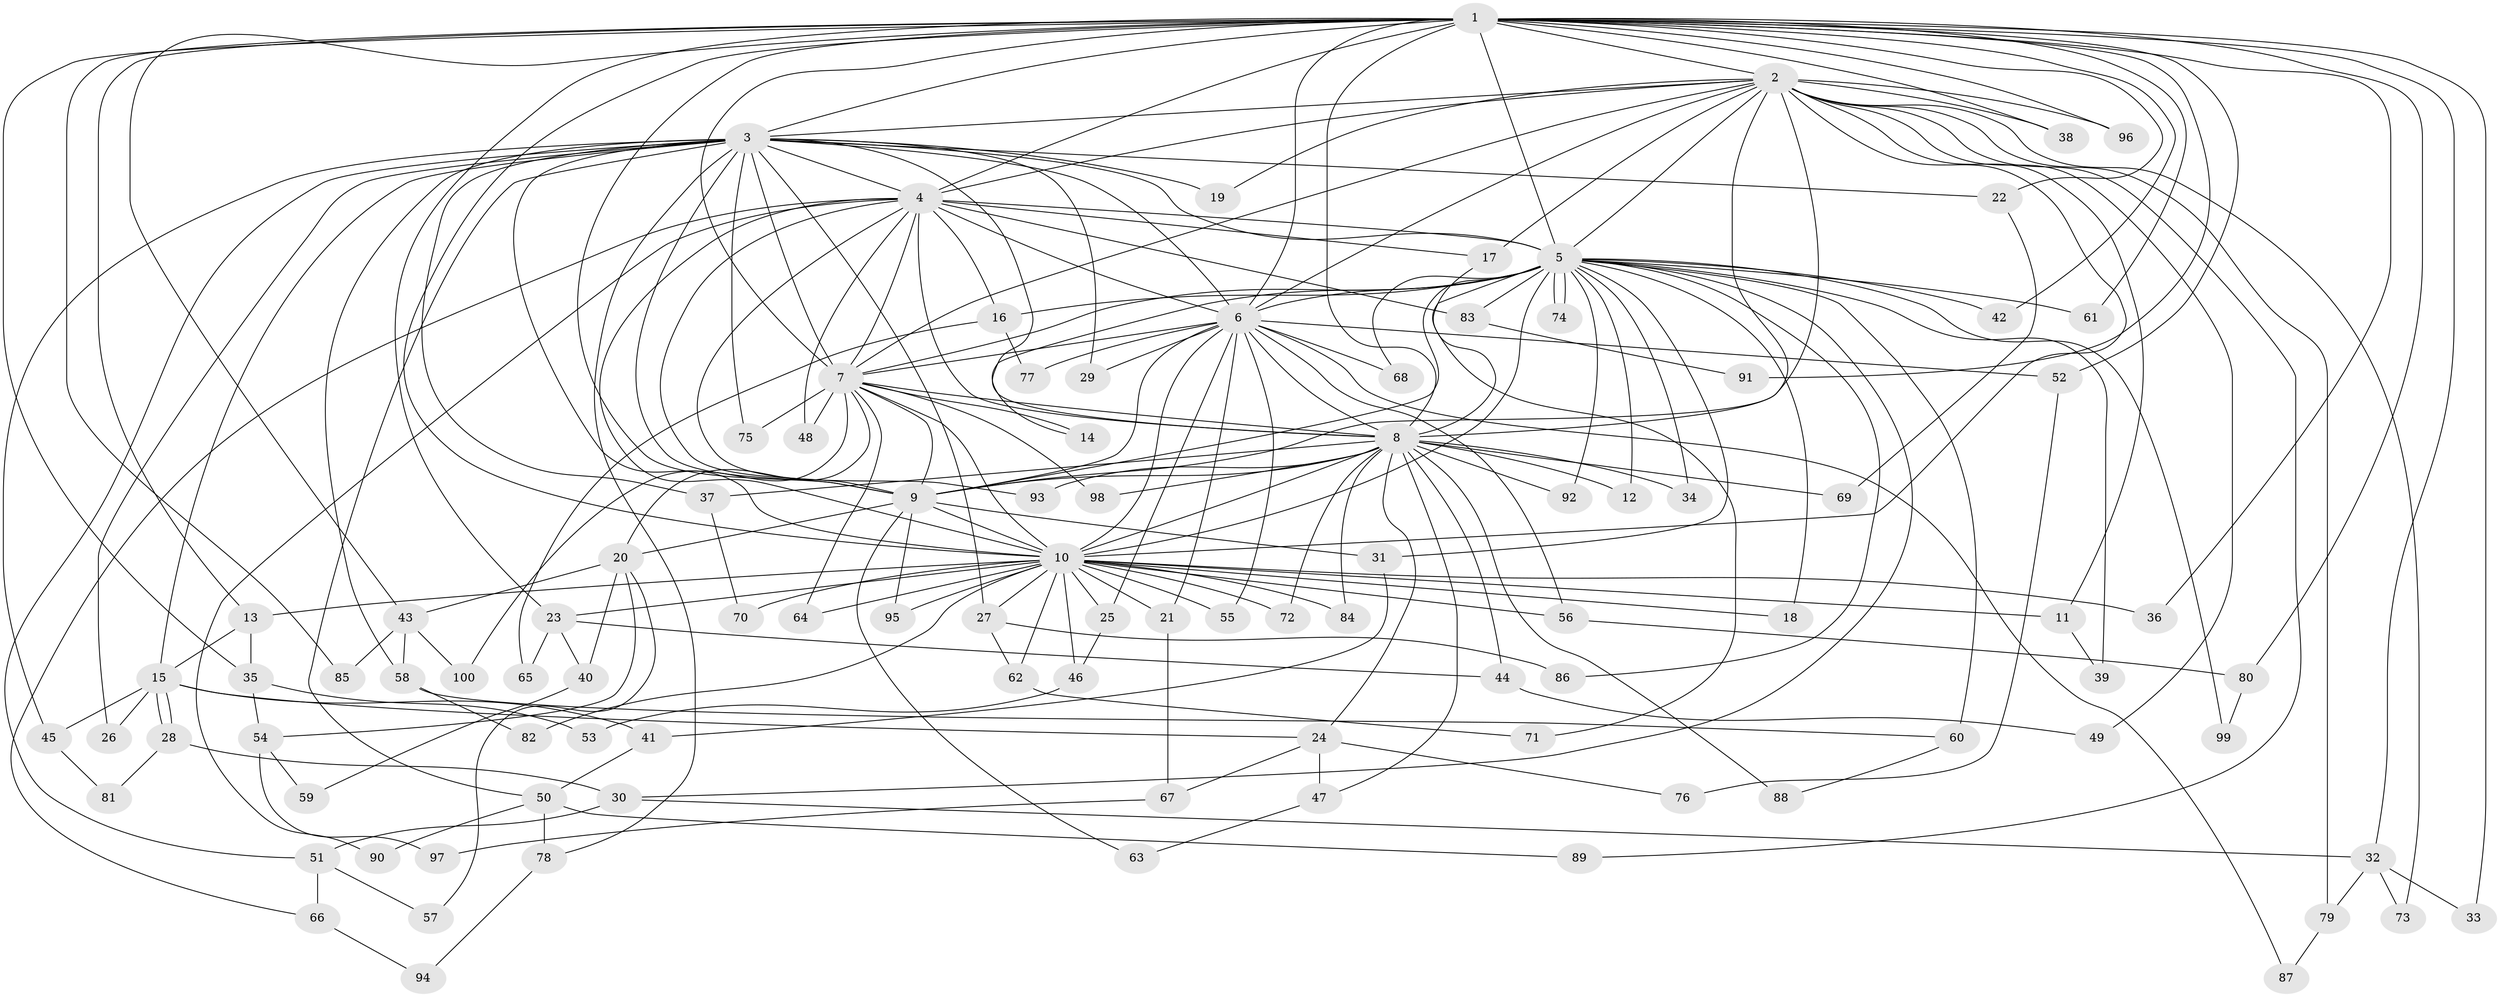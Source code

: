 // coarse degree distribution, {23: 0.013157894736842105, 17: 0.013157894736842105, 20: 0.02631578947368421, 30: 0.013157894736842105, 32: 0.013157894736842105, 13: 0.013157894736842105, 10: 0.013157894736842105, 3: 0.21052631578947367, 2: 0.5, 4: 0.11842105263157894, 8: 0.013157894736842105, 9: 0.013157894736842105, 6: 0.013157894736842105, 5: 0.013157894736842105, 1: 0.013157894736842105}
// Generated by graph-tools (version 1.1) at 2025/23/03/03/25 07:23:44]
// undirected, 100 vertices, 225 edges
graph export_dot {
graph [start="1"]
  node [color=gray90,style=filled];
  1;
  2;
  3;
  4;
  5;
  6;
  7;
  8;
  9;
  10;
  11;
  12;
  13;
  14;
  15;
  16;
  17;
  18;
  19;
  20;
  21;
  22;
  23;
  24;
  25;
  26;
  27;
  28;
  29;
  30;
  31;
  32;
  33;
  34;
  35;
  36;
  37;
  38;
  39;
  40;
  41;
  42;
  43;
  44;
  45;
  46;
  47;
  48;
  49;
  50;
  51;
  52;
  53;
  54;
  55;
  56;
  57;
  58;
  59;
  60;
  61;
  62;
  63;
  64;
  65;
  66;
  67;
  68;
  69;
  70;
  71;
  72;
  73;
  74;
  75;
  76;
  77;
  78;
  79;
  80;
  81;
  82;
  83;
  84;
  85;
  86;
  87;
  88;
  89;
  90;
  91;
  92;
  93;
  94;
  95;
  96;
  97;
  98;
  99;
  100;
  1 -- 2;
  1 -- 3;
  1 -- 4;
  1 -- 5;
  1 -- 6;
  1 -- 7;
  1 -- 8;
  1 -- 9;
  1 -- 10;
  1 -- 13;
  1 -- 22;
  1 -- 23;
  1 -- 32;
  1 -- 33;
  1 -- 35;
  1 -- 36;
  1 -- 38;
  1 -- 42;
  1 -- 43;
  1 -- 52;
  1 -- 61;
  1 -- 80;
  1 -- 85;
  1 -- 91;
  1 -- 96;
  2 -- 3;
  2 -- 4;
  2 -- 5;
  2 -- 6;
  2 -- 7;
  2 -- 8;
  2 -- 9;
  2 -- 10;
  2 -- 11;
  2 -- 17;
  2 -- 19;
  2 -- 38;
  2 -- 49;
  2 -- 73;
  2 -- 79;
  2 -- 89;
  2 -- 96;
  3 -- 4;
  3 -- 5;
  3 -- 6;
  3 -- 7;
  3 -- 8;
  3 -- 9;
  3 -- 10;
  3 -- 15;
  3 -- 19;
  3 -- 22;
  3 -- 26;
  3 -- 27;
  3 -- 29;
  3 -- 37;
  3 -- 45;
  3 -- 50;
  3 -- 51;
  3 -- 58;
  3 -- 75;
  3 -- 78;
  4 -- 5;
  4 -- 6;
  4 -- 7;
  4 -- 8;
  4 -- 9;
  4 -- 10;
  4 -- 16;
  4 -- 17;
  4 -- 48;
  4 -- 66;
  4 -- 83;
  4 -- 90;
  4 -- 93;
  5 -- 6;
  5 -- 7;
  5 -- 8;
  5 -- 9;
  5 -- 10;
  5 -- 12;
  5 -- 14;
  5 -- 16;
  5 -- 18;
  5 -- 30;
  5 -- 31;
  5 -- 34;
  5 -- 39;
  5 -- 42;
  5 -- 60;
  5 -- 61;
  5 -- 68;
  5 -- 74;
  5 -- 74;
  5 -- 83;
  5 -- 86;
  5 -- 92;
  5 -- 99;
  6 -- 7;
  6 -- 8;
  6 -- 9;
  6 -- 10;
  6 -- 21;
  6 -- 25;
  6 -- 29;
  6 -- 52;
  6 -- 55;
  6 -- 56;
  6 -- 68;
  6 -- 77;
  6 -- 87;
  7 -- 8;
  7 -- 9;
  7 -- 10;
  7 -- 14;
  7 -- 20;
  7 -- 48;
  7 -- 64;
  7 -- 75;
  7 -- 98;
  7 -- 100;
  8 -- 9;
  8 -- 10;
  8 -- 12;
  8 -- 24;
  8 -- 34;
  8 -- 37;
  8 -- 44;
  8 -- 47;
  8 -- 69;
  8 -- 72;
  8 -- 84;
  8 -- 88;
  8 -- 92;
  8 -- 93;
  8 -- 98;
  9 -- 10;
  9 -- 20;
  9 -- 31;
  9 -- 63;
  9 -- 95;
  10 -- 11;
  10 -- 13;
  10 -- 18;
  10 -- 21;
  10 -- 23;
  10 -- 25;
  10 -- 27;
  10 -- 36;
  10 -- 46;
  10 -- 55;
  10 -- 56;
  10 -- 62;
  10 -- 64;
  10 -- 70;
  10 -- 72;
  10 -- 82;
  10 -- 84;
  10 -- 95;
  11 -- 39;
  13 -- 15;
  13 -- 35;
  15 -- 24;
  15 -- 26;
  15 -- 28;
  15 -- 28;
  15 -- 41;
  15 -- 45;
  16 -- 65;
  16 -- 77;
  17 -- 71;
  20 -- 40;
  20 -- 43;
  20 -- 54;
  20 -- 57;
  21 -- 67;
  22 -- 69;
  23 -- 40;
  23 -- 44;
  23 -- 65;
  24 -- 47;
  24 -- 67;
  24 -- 76;
  25 -- 46;
  27 -- 62;
  27 -- 86;
  28 -- 30;
  28 -- 81;
  30 -- 32;
  30 -- 51;
  31 -- 41;
  32 -- 33;
  32 -- 73;
  32 -- 79;
  35 -- 53;
  35 -- 54;
  37 -- 70;
  40 -- 59;
  41 -- 50;
  43 -- 58;
  43 -- 85;
  43 -- 100;
  44 -- 49;
  45 -- 81;
  46 -- 53;
  47 -- 63;
  50 -- 78;
  50 -- 89;
  50 -- 90;
  51 -- 57;
  51 -- 66;
  52 -- 76;
  54 -- 59;
  54 -- 97;
  56 -- 80;
  58 -- 60;
  58 -- 82;
  60 -- 88;
  62 -- 71;
  66 -- 94;
  67 -- 97;
  78 -- 94;
  79 -- 87;
  80 -- 99;
  83 -- 91;
}
